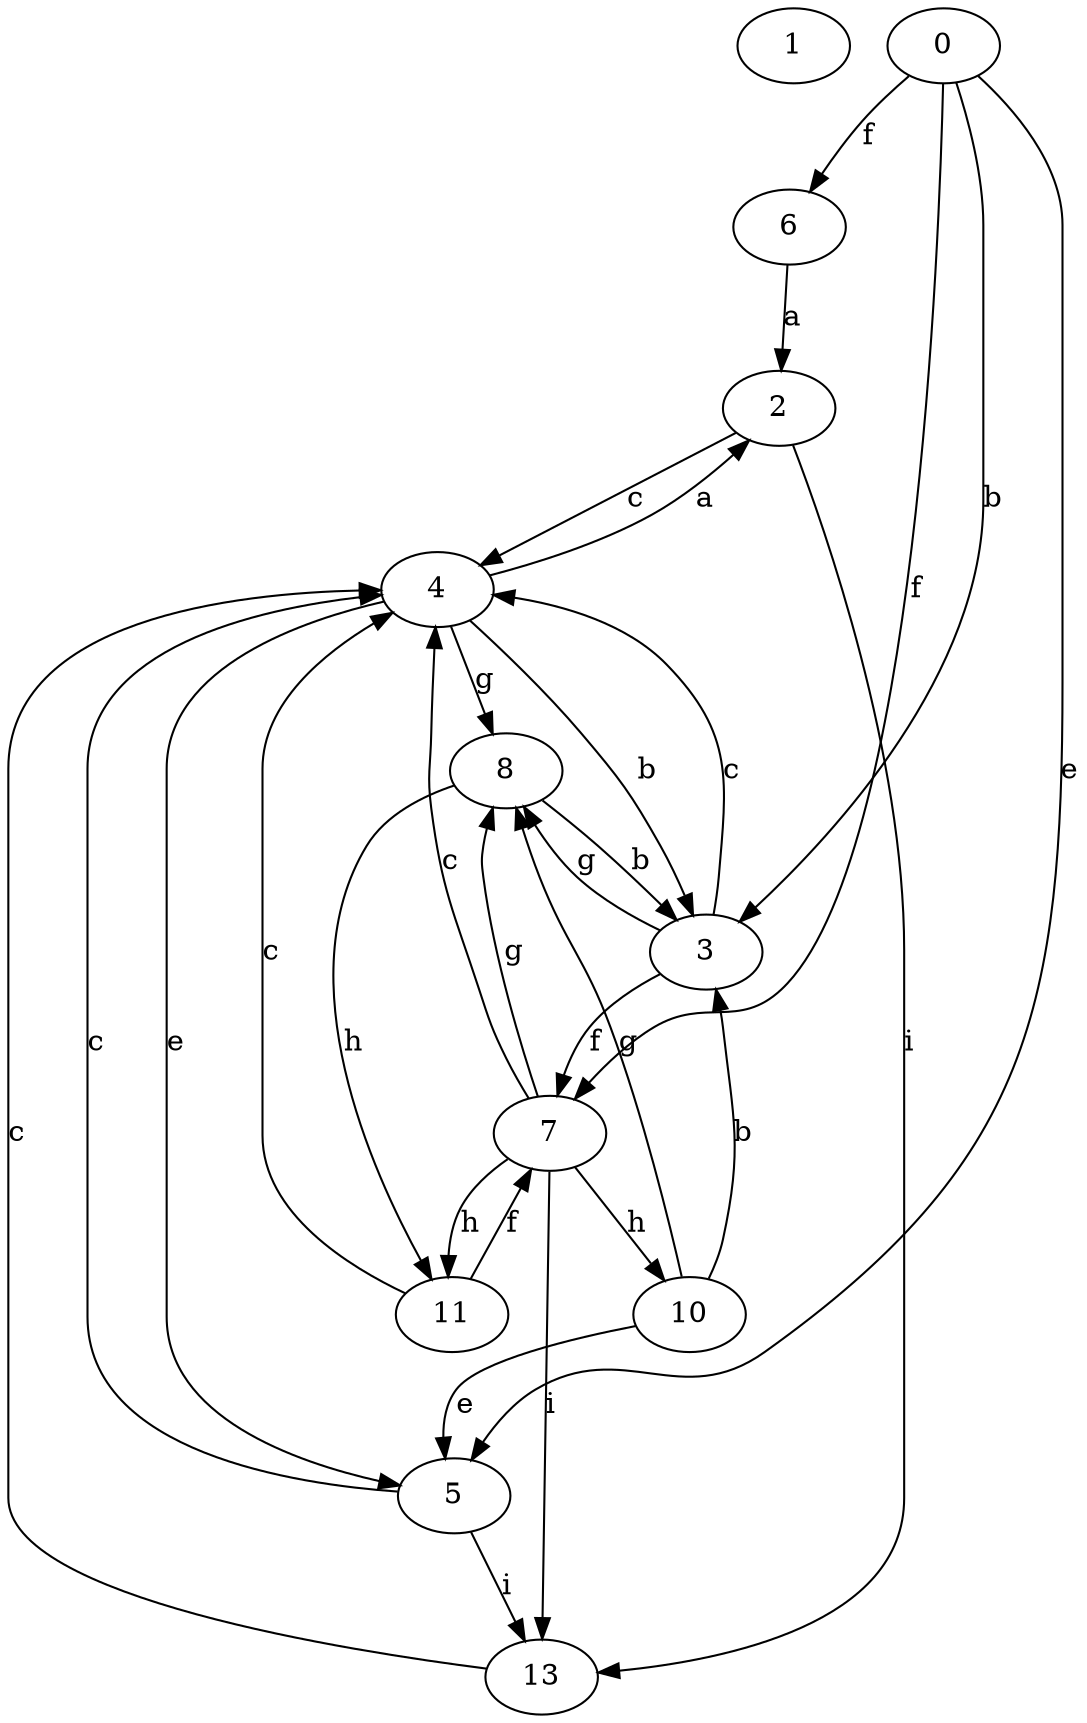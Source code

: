 strict digraph  {
1;
2;
3;
4;
5;
6;
7;
8;
10;
11;
13;
0;
2 -> 4  [label=c];
2 -> 13  [label=i];
3 -> 4  [label=c];
3 -> 7  [label=f];
3 -> 8  [label=g];
4 -> 2  [label=a];
4 -> 3  [label=b];
4 -> 5  [label=e];
4 -> 8  [label=g];
5 -> 4  [label=c];
5 -> 13  [label=i];
6 -> 2  [label=a];
7 -> 4  [label=c];
7 -> 8  [label=g];
7 -> 10  [label=h];
7 -> 11  [label=h];
7 -> 13  [label=i];
8 -> 3  [label=b];
8 -> 11  [label=h];
10 -> 3  [label=b];
10 -> 5  [label=e];
10 -> 8  [label=g];
11 -> 4  [label=c];
11 -> 7  [label=f];
13 -> 4  [label=c];
0 -> 3  [label=b];
0 -> 5  [label=e];
0 -> 6  [label=f];
0 -> 7  [label=f];
}
